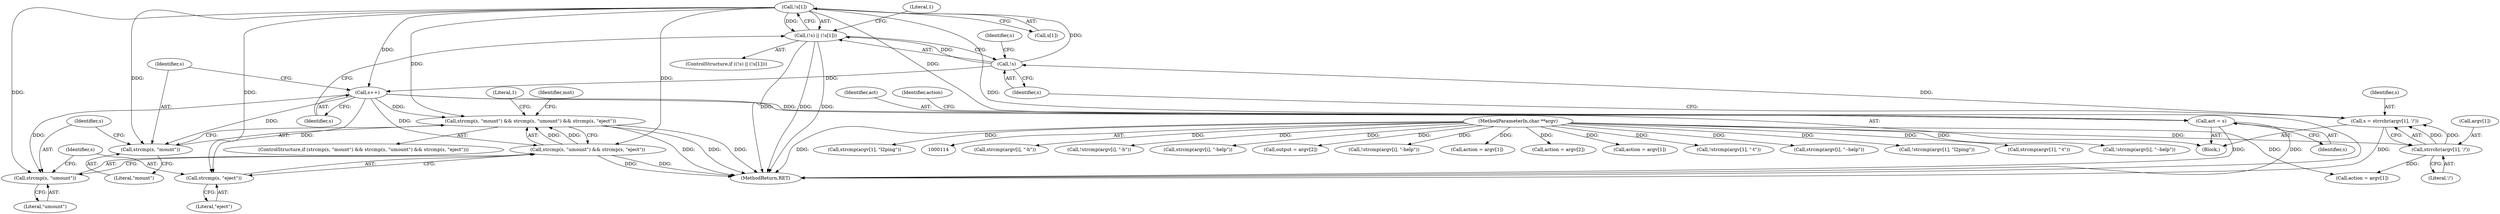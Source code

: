 digraph "0_enlightment_666df815cd86a50343859bce36c5cf968c5f38b0@array" {
"1000235" [label="(Call,!s[1])"];
"1000233" [label="(Call,!s)"];
"1000224" [label="(Call,s = strrchr(argv[1], '/'))"];
"1000226" [label="(Call,strrchr(argv[1], '/'))"];
"1000116" [label="(MethodParameterIn,char **argv)"];
"1000232" [label="(Call,(!s) || (!s[1]))"];
"1000241" [label="(Call,s++)"];
"1000244" [label="(Call,strcmp(s, \"mount\") && strcmp(s, \"umount\") && strcmp(s, \"eject\"))"];
"1000245" [label="(Call,strcmp(s, \"mount\"))"];
"1000248" [label="(Call,strcmp(s, \"umount\") && strcmp(s, \"eject\"))"];
"1000249" [label="(Call,strcmp(s, \"umount\"))"];
"1000252" [label="(Call,strcmp(s, \"eject\"))"];
"1000260" [label="(Call,act = s)"];
"1000246" [label="(Identifier,s)"];
"1000244" [label="(Call,strcmp(s, \"mount\") && strcmp(s, \"umount\") && strcmp(s, \"eject\"))"];
"1000226" [label="(Call,strrchr(argv[1], '/'))"];
"1000249" [label="(Call,strcmp(s, \"umount\"))"];
"1000154" [label="(Call,strcmp(argv[i], \"-h\"))"];
"1000237" [label="(Identifier,s)"];
"1000153" [label="(Call,!strcmp(argv[i], \"-h\"))"];
"1000235" [label="(Call,!s[1])"];
"1000242" [label="(Identifier,s)"];
"1000227" [label="(Call,argv[1])"];
"1000251" [label="(Literal,\"umount\")"];
"1000261" [label="(Identifier,act)"];
"1000161" [label="(Call,strcmp(argv[i], \"-help\"))"];
"1000253" [label="(Identifier,s)"];
"1000258" [label="(Identifier,mnt)"];
"1000216" [label="(Call,output = argv[2])"];
"1000233" [label="(Call,!s)"];
"1000254" [label="(Literal,\"eject\")"];
"1000232" [label="(Call,(!s) || (!s[1]))"];
"1000160" [label="(Call,!strcmp(argv[i], \"-help\"))"];
"1000240" [label="(Literal,1)"];
"1000222" [label="(Block,)"];
"1000260" [label="(Call,act = s)"];
"1000252" [label="(Call,strcmp(s, \"eject\"))"];
"1000274" [label="(Call,action = argv[1])"];
"1000230" [label="(Literal,'/')"];
"1000262" [label="(Identifier,s)"];
"1000197" [label="(Call,action = argv[2])"];
"1000211" [label="(Call,action = argv[1])"];
"1000187" [label="(Call,!strcmp(argv[1], \"-t\"))"];
"1000225" [label="(Identifier,s)"];
"1000263" [label="(Call,action = argv[1])"];
"1000730" [label="(MethodReturn,RET)"];
"1000241" [label="(Call,s++)"];
"1000116" [label="(MethodParameterIn,char **argv)"];
"1000231" [label="(ControlStructure,if ((!s) || (!s[1])))"];
"1000167" [label="(Call,strcmp(argv[i], \"--help\"))"];
"1000248" [label="(Call,strcmp(s, \"umount\") && strcmp(s, \"eject\"))"];
"1000204" [label="(Call,!strcmp(argv[1], \"l2ping\"))"];
"1000236" [label="(Call,s[1])"];
"1000247" [label="(Literal,\"mount\")"];
"1000234" [label="(Identifier,s)"];
"1000224" [label="(Call,s = strrchr(argv[1], '/'))"];
"1000264" [label="(Identifier,action)"];
"1000256" [label="(Literal,1)"];
"1000188" [label="(Call,strcmp(argv[1], \"-t\"))"];
"1000166" [label="(Call,!strcmp(argv[i], \"--help\"))"];
"1000250" [label="(Identifier,s)"];
"1000245" [label="(Call,strcmp(s, \"mount\"))"];
"1000243" [label="(ControlStructure,if (strcmp(s, \"mount\") && strcmp(s, \"umount\") && strcmp(s, \"eject\")))"];
"1000205" [label="(Call,strcmp(argv[1], \"l2ping\"))"];
"1000235" -> "1000232"  [label="AST: "];
"1000235" -> "1000236"  [label="CFG: "];
"1000236" -> "1000235"  [label="AST: "];
"1000232" -> "1000235"  [label="CFG: "];
"1000235" -> "1000730"  [label="DDG: "];
"1000235" -> "1000232"  [label="DDG: "];
"1000233" -> "1000235"  [label="DDG: "];
"1000235" -> "1000241"  [label="DDG: "];
"1000235" -> "1000244"  [label="DDG: "];
"1000235" -> "1000245"  [label="DDG: "];
"1000235" -> "1000248"  [label="DDG: "];
"1000235" -> "1000249"  [label="DDG: "];
"1000235" -> "1000252"  [label="DDG: "];
"1000235" -> "1000260"  [label="DDG: "];
"1000233" -> "1000232"  [label="AST: "];
"1000233" -> "1000234"  [label="CFG: "];
"1000234" -> "1000233"  [label="AST: "];
"1000237" -> "1000233"  [label="CFG: "];
"1000232" -> "1000233"  [label="CFG: "];
"1000233" -> "1000232"  [label="DDG: "];
"1000224" -> "1000233"  [label="DDG: "];
"1000233" -> "1000241"  [label="DDG: "];
"1000224" -> "1000222"  [label="AST: "];
"1000224" -> "1000226"  [label="CFG: "];
"1000225" -> "1000224"  [label="AST: "];
"1000226" -> "1000224"  [label="AST: "];
"1000234" -> "1000224"  [label="CFG: "];
"1000224" -> "1000730"  [label="DDG: "];
"1000226" -> "1000224"  [label="DDG: "];
"1000226" -> "1000224"  [label="DDG: "];
"1000226" -> "1000230"  [label="CFG: "];
"1000227" -> "1000226"  [label="AST: "];
"1000230" -> "1000226"  [label="AST: "];
"1000116" -> "1000226"  [label="DDG: "];
"1000226" -> "1000263"  [label="DDG: "];
"1000116" -> "1000114"  [label="AST: "];
"1000116" -> "1000730"  [label="DDG: "];
"1000116" -> "1000153"  [label="DDG: "];
"1000116" -> "1000154"  [label="DDG: "];
"1000116" -> "1000160"  [label="DDG: "];
"1000116" -> "1000161"  [label="DDG: "];
"1000116" -> "1000166"  [label="DDG: "];
"1000116" -> "1000167"  [label="DDG: "];
"1000116" -> "1000187"  [label="DDG: "];
"1000116" -> "1000188"  [label="DDG: "];
"1000116" -> "1000197"  [label="DDG: "];
"1000116" -> "1000204"  [label="DDG: "];
"1000116" -> "1000205"  [label="DDG: "];
"1000116" -> "1000211"  [label="DDG: "];
"1000116" -> "1000216"  [label="DDG: "];
"1000116" -> "1000263"  [label="DDG: "];
"1000116" -> "1000274"  [label="DDG: "];
"1000232" -> "1000231"  [label="AST: "];
"1000240" -> "1000232"  [label="CFG: "];
"1000242" -> "1000232"  [label="CFG: "];
"1000232" -> "1000730"  [label="DDG: "];
"1000232" -> "1000730"  [label="DDG: "];
"1000232" -> "1000730"  [label="DDG: "];
"1000241" -> "1000222"  [label="AST: "];
"1000241" -> "1000242"  [label="CFG: "];
"1000242" -> "1000241"  [label="AST: "];
"1000246" -> "1000241"  [label="CFG: "];
"1000241" -> "1000244"  [label="DDG: "];
"1000241" -> "1000245"  [label="DDG: "];
"1000241" -> "1000248"  [label="DDG: "];
"1000241" -> "1000249"  [label="DDG: "];
"1000241" -> "1000252"  [label="DDG: "];
"1000241" -> "1000260"  [label="DDG: "];
"1000244" -> "1000243"  [label="AST: "];
"1000244" -> "1000245"  [label="CFG: "];
"1000244" -> "1000248"  [label="CFG: "];
"1000245" -> "1000244"  [label="AST: "];
"1000248" -> "1000244"  [label="AST: "];
"1000256" -> "1000244"  [label="CFG: "];
"1000258" -> "1000244"  [label="CFG: "];
"1000244" -> "1000730"  [label="DDG: "];
"1000244" -> "1000730"  [label="DDG: "];
"1000244" -> "1000730"  [label="DDG: "];
"1000248" -> "1000244"  [label="DDG: "];
"1000248" -> "1000244"  [label="DDG: "];
"1000245" -> "1000247"  [label="CFG: "];
"1000246" -> "1000245"  [label="AST: "];
"1000247" -> "1000245"  [label="AST: "];
"1000250" -> "1000245"  [label="CFG: "];
"1000248" -> "1000249"  [label="CFG: "];
"1000248" -> "1000252"  [label="CFG: "];
"1000249" -> "1000248"  [label="AST: "];
"1000252" -> "1000248"  [label="AST: "];
"1000248" -> "1000730"  [label="DDG: "];
"1000248" -> "1000730"  [label="DDG: "];
"1000249" -> "1000251"  [label="CFG: "];
"1000250" -> "1000249"  [label="AST: "];
"1000251" -> "1000249"  [label="AST: "];
"1000253" -> "1000249"  [label="CFG: "];
"1000252" -> "1000254"  [label="CFG: "];
"1000253" -> "1000252"  [label="AST: "];
"1000254" -> "1000252"  [label="AST: "];
"1000260" -> "1000222"  [label="AST: "];
"1000260" -> "1000262"  [label="CFG: "];
"1000261" -> "1000260"  [label="AST: "];
"1000262" -> "1000260"  [label="AST: "];
"1000264" -> "1000260"  [label="CFG: "];
"1000260" -> "1000730"  [label="DDG: "];
"1000260" -> "1000730"  [label="DDG: "];
}
